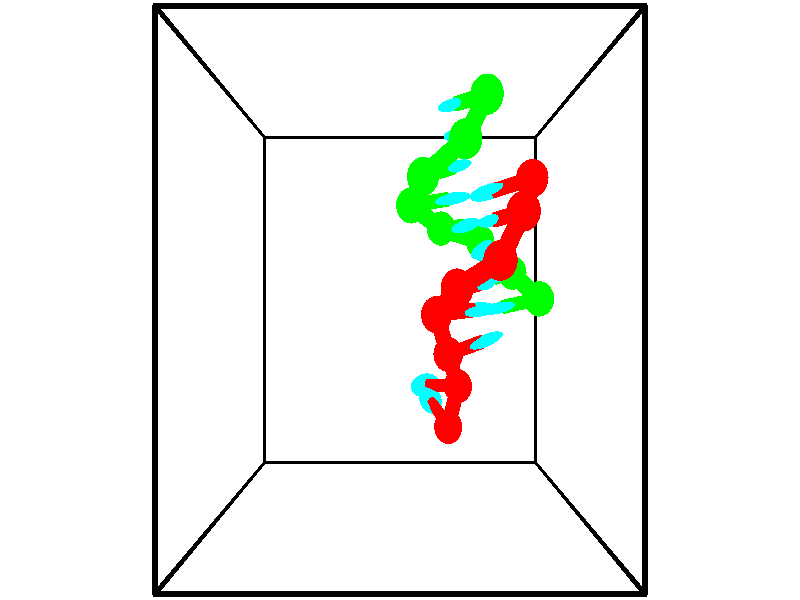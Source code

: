 // switches for output
#declare DRAW_BASES = 1; // possible values are 0, 1; only relevant for DNA ribbons
#declare DRAW_BASES_TYPE = 3; // possible values are 1, 2, 3; only relevant for DNA ribbons
#declare DRAW_FOG = 0; // set to 1 to enable fog

#include "colors.inc"

#include "transforms.inc"
background { rgb <1, 1, 1>}

#default {
   normal{
       ripples 0.25
       frequency 0.20
       turbulence 0.2
       lambda 5
   }
	finish {
		phong 0.1
		phong_size 40.
	}
}

// original window dimensions: 1024x640


// camera settings

camera {
	sky <-0, 1, 0>
	up <-0, 1, 0>
	right 1.6 * <1, 0, 0>
	location <2.5, 2.5, 11.1562>
	look_at <2.5, 2.5, 2.5>
	direction <0, 0, -8.6562>
	angle 67.0682
}


# declare cpy_camera_pos = <2.5, 2.5, 11.1562>;
# if (DRAW_FOG = 1)
fog {
	fog_type 2
	up vnormalize(cpy_camera_pos)
	color rgbt<1,1,1,0.3>
	distance 1e-5
	fog_alt 3e-3
	fog_offset 4
}
# end


// LIGHTS

# declare lum = 6;
global_settings {
	ambient_light rgb lum * <0.05, 0.05, 0.05>
	max_trace_level 15
}# declare cpy_direct_light_amount = 0.25;
light_source
{	1000 * <-1, -1, 1>,
	rgb lum * cpy_direct_light_amount
	parallel
}

light_source
{	1000 * <1, 1, -1>,
	rgb lum * cpy_direct_light_amount
	parallel
}

// strand 0

// nucleotide -1

// particle -1
sphere {
	<3.366554, 0.594507, 0.289388> 0.250000
	pigment { color rgbt <1,0,0,0> }
	no_shadow
}
cylinder {
	<3.199413, 0.788429, -0.017952>,  <3.099129, 0.904783, -0.202356>, 0.100000
	pigment { color rgbt <1,0,0,0> }
	no_shadow
}
cylinder {
	<3.199413, 0.788429, -0.017952>,  <3.366554, 0.594507, 0.289388>, 0.100000
	pigment { color rgbt <1,0,0,0> }
	no_shadow
}

// particle -1
sphere {
	<3.199413, 0.788429, -0.017952> 0.100000
	pigment { color rgbt <1,0,0,0> }
	no_shadow
}
sphere {
	0, 1
	scale<0.080000,0.200000,0.300000>
	matrix <-0.428400, 0.640653, 0.637210,
		0.801170, 0.595421, -0.060008,
		-0.417853, 0.484806, -0.768350,
		3.074057, 0.933871, -0.248457>
	pigment { color rgbt <0,1,1,0> }
	no_shadow
}
cylinder {
	<3.530784, 1.223580, 0.411701>,  <3.366554, 0.594507, 0.289388>, 0.130000
	pigment { color rgbt <1,0,0,0> }
	no_shadow
}

// nucleotide -1

// particle -1
sphere {
	<3.530784, 1.223580, 0.411701> 0.250000
	pigment { color rgbt <1,0,0,0> }
	no_shadow
}
cylinder {
	<3.203846, 1.203629, 0.182106>,  <3.007683, 1.191658, 0.044349>, 0.100000
	pigment { color rgbt <1,0,0,0> }
	no_shadow
}
cylinder {
	<3.203846, 1.203629, 0.182106>,  <3.530784, 1.223580, 0.411701>, 0.100000
	pigment { color rgbt <1,0,0,0> }
	no_shadow
}

// particle -1
sphere {
	<3.203846, 1.203629, 0.182106> 0.100000
	pigment { color rgbt <1,0,0,0> }
	no_shadow
}
sphere {
	0, 1
	scale<0.080000,0.200000,0.300000>
	matrix <-0.505088, 0.541336, 0.672192,
		0.277191, 0.839326, -0.467651,
		-0.817344, -0.049879, -0.573987,
		2.958643, 1.188665, 0.009910>
	pigment { color rgbt <0,1,1,0> }
	no_shadow
}
cylinder {
	<3.320843, 1.727550, 0.871404>,  <3.530784, 1.223580, 0.411701>, 0.130000
	pigment { color rgbt <1,0,0,0> }
	no_shadow
}

// nucleotide -1

// particle -1
sphere {
	<3.320843, 1.727550, 0.871404> 0.250000
	pigment { color rgbt <1,0,0,0> }
	no_shadow
}
cylinder {
	<3.662567, 1.849899, 1.039497>,  <3.867602, 1.923309, 1.140353>, 0.100000
	pigment { color rgbt <1,0,0,0> }
	no_shadow
}
cylinder {
	<3.662567, 1.849899, 1.039497>,  <3.320843, 1.727550, 0.871404>, 0.100000
	pigment { color rgbt <1,0,0,0> }
	no_shadow
}

// particle -1
sphere {
	<3.662567, 1.849899, 1.039497> 0.100000
	pigment { color rgbt <1,0,0,0> }
	no_shadow
}
sphere {
	0, 1
	scale<0.080000,0.200000,0.300000>
	matrix <-0.373583, 0.923479, 0.087302,
		-0.361373, -0.231575, 0.903207,
		0.854310, 0.305874, 0.420233,
		3.918860, 1.941662, 1.165567>
	pigment { color rgbt <0,1,1,0> }
	no_shadow
}
cylinder {
	<3.089404, 2.302414, 1.411106>,  <3.320843, 1.727550, 0.871404>, 0.130000
	pigment { color rgbt <1,0,0,0> }
	no_shadow
}

// nucleotide -1

// particle -1
sphere {
	<3.089404, 2.302414, 1.411106> 0.250000
	pigment { color rgbt <1,0,0,0> }
	no_shadow
}
cylinder {
	<3.481331, 2.341591, 1.341400>,  <3.716487, 2.365097, 1.299577>, 0.100000
	pigment { color rgbt <1,0,0,0> }
	no_shadow
}
cylinder {
	<3.481331, 2.341591, 1.341400>,  <3.089404, 2.302414, 1.411106>, 0.100000
	pigment { color rgbt <1,0,0,0> }
	no_shadow
}

// particle -1
sphere {
	<3.481331, 2.341591, 1.341400> 0.100000
	pigment { color rgbt <1,0,0,0> }
	no_shadow
}
sphere {
	0, 1
	scale<0.080000,0.200000,0.300000>
	matrix <-0.043059, 0.954693, 0.294459,
		0.195208, -0.281012, 0.939641,
		0.979816, 0.097941, -0.174263,
		3.775276, 2.370973, 1.289121>
	pigment { color rgbt <0,1,1,0> }
	no_shadow
}
cylinder {
	<3.367307, 2.648781, 1.986479>,  <3.089404, 2.302414, 1.411106>, 0.130000
	pigment { color rgbt <1,0,0,0> }
	no_shadow
}

// nucleotide -1

// particle -1
sphere {
	<3.367307, 2.648781, 1.986479> 0.250000
	pigment { color rgbt <1,0,0,0> }
	no_shadow
}
cylinder {
	<3.609844, 2.686028, 1.670586>,  <3.755367, 2.708375, 1.481050>, 0.100000
	pigment { color rgbt <1,0,0,0> }
	no_shadow
}
cylinder {
	<3.609844, 2.686028, 1.670586>,  <3.367307, 2.648781, 1.986479>, 0.100000
	pigment { color rgbt <1,0,0,0> }
	no_shadow
}

// particle -1
sphere {
	<3.609844, 2.686028, 1.670586> 0.100000
	pigment { color rgbt <1,0,0,0> }
	no_shadow
}
sphere {
	0, 1
	scale<0.080000,0.200000,0.300000>
	matrix <0.040433, 0.988226, 0.147564,
		0.794175, -0.121406, 0.595439,
		0.606344, 0.093116, -0.789732,
		3.791747, 2.713962, 1.433666>
	pigment { color rgbt <0,1,1,0> }
	no_shadow
}
cylinder {
	<3.977621, 2.985044, 2.270689>,  <3.367307, 2.648781, 1.986479>, 0.130000
	pigment { color rgbt <1,0,0,0> }
	no_shadow
}

// nucleotide -1

// particle -1
sphere {
	<3.977621, 2.985044, 2.270689> 0.250000
	pigment { color rgbt <1,0,0,0> }
	no_shadow
}
cylinder {
	<3.923527, 3.028923, 1.876801>,  <3.891070, 3.055250, 1.640467>, 0.100000
	pigment { color rgbt <1,0,0,0> }
	no_shadow
}
cylinder {
	<3.923527, 3.028923, 1.876801>,  <3.977621, 2.985044, 2.270689>, 0.100000
	pigment { color rgbt <1,0,0,0> }
	no_shadow
}

// particle -1
sphere {
	<3.923527, 3.028923, 1.876801> 0.100000
	pigment { color rgbt <1,0,0,0> }
	no_shadow
}
sphere {
	0, 1
	scale<0.080000,0.200000,0.300000>
	matrix <0.143456, 0.985548, 0.090089,
		0.980373, -0.129081, -0.149017,
		-0.135235, 0.109698, -0.984722,
		3.882956, 3.061832, 1.581384>
	pigment { color rgbt <0,1,1,0> }
	no_shadow
}
cylinder {
	<4.329154, 3.595244, 2.218417>,  <3.977621, 2.985044, 2.270689>, 0.130000
	pigment { color rgbt <1,0,0,0> }
	no_shadow
}

// nucleotide -1

// particle -1
sphere {
	<4.329154, 3.595244, 2.218417> 0.250000
	pigment { color rgbt <1,0,0,0> }
	no_shadow
}
cylinder {
	<4.118050, 3.566711, 1.879860>,  <3.991387, 3.549592, 1.676726>, 0.100000
	pigment { color rgbt <1,0,0,0> }
	no_shadow
}
cylinder {
	<4.118050, 3.566711, 1.879860>,  <4.329154, 3.595244, 2.218417>, 0.100000
	pigment { color rgbt <1,0,0,0> }
	no_shadow
}

// particle -1
sphere {
	<4.118050, 3.566711, 1.879860> 0.100000
	pigment { color rgbt <1,0,0,0> }
	no_shadow
}
sphere {
	0, 1
	scale<0.080000,0.200000,0.300000>
	matrix <-0.123921, 0.992272, -0.006356,
		0.840305, 0.101531, -0.532521,
		-0.527760, -0.071332, -0.846393,
		3.959722, 3.545312, 1.625942>
	pigment { color rgbt <0,1,1,0> }
	no_shadow
}
cylinder {
	<4.568932, 4.086012, 1.701537>,  <4.329154, 3.595244, 2.218417>, 0.130000
	pigment { color rgbt <1,0,0,0> }
	no_shadow
}

// nucleotide -1

// particle -1
sphere {
	<4.568932, 4.086012, 1.701537> 0.250000
	pigment { color rgbt <1,0,0,0> }
	no_shadow
}
cylinder {
	<4.192146, 3.998283, 1.599869>,  <3.966075, 3.945646, 1.538868>, 0.100000
	pigment { color rgbt <1,0,0,0> }
	no_shadow
}
cylinder {
	<4.192146, 3.998283, 1.599869>,  <4.568932, 4.086012, 1.701537>, 0.100000
	pigment { color rgbt <1,0,0,0> }
	no_shadow
}

// particle -1
sphere {
	<4.192146, 3.998283, 1.599869> 0.100000
	pigment { color rgbt <1,0,0,0> }
	no_shadow
}
sphere {
	0, 1
	scale<0.080000,0.200000,0.300000>
	matrix <-0.154390, 0.955295, -0.252139,
		0.298108, -0.198265, -0.933714,
		-0.941963, -0.219321, -0.254172,
		3.909557, 3.932487, 1.523617>
	pigment { color rgbt <0,1,1,0> }
	no_shadow
}
// strand 1

// nucleotide -1

// particle -1
sphere {
	<3.807986, 5.079463, 2.070127> 0.250000
	pigment { color rgbt <0,1,0,0> }
	no_shadow
}
cylinder {
	<3.546834, 5.088371, 1.767273>,  <3.390143, 5.093716, 1.585561>, 0.100000
	pigment { color rgbt <0,1,0,0> }
	no_shadow
}
cylinder {
	<3.546834, 5.088371, 1.767273>,  <3.807986, 5.079463, 2.070127>, 0.100000
	pigment { color rgbt <0,1,0,0> }
	no_shadow
}

// particle -1
sphere {
	<3.546834, 5.088371, 1.767273> 0.100000
	pigment { color rgbt <0,1,0,0> }
	no_shadow
}
sphere {
	0, 1
	scale<0.080000,0.200000,0.300000>
	matrix <0.167548, -0.970562, -0.173026,
		-0.738699, -0.239821, 0.629928,
		-0.652879, 0.022271, -0.757135,
		3.350970, 5.095053, 1.540132>
	pigment { color rgbt <0,1,1,0> }
	no_shadow
}
cylinder {
	<3.475519, 4.499638, 2.164856>,  <3.807986, 5.079463, 2.070127>, 0.130000
	pigment { color rgbt <0,1,0,0> }
	no_shadow
}

// nucleotide -1

// particle -1
sphere {
	<3.475519, 4.499638, 2.164856> 0.250000
	pigment { color rgbt <0,1,0,0> }
	no_shadow
}
cylinder {
	<3.434348, 4.608482, 1.782158>,  <3.409646, 4.673789, 1.552539>, 0.100000
	pigment { color rgbt <0,1,0,0> }
	no_shadow
}
cylinder {
	<3.434348, 4.608482, 1.782158>,  <3.475519, 4.499638, 2.164856>, 0.100000
	pigment { color rgbt <0,1,0,0> }
	no_shadow
}

// particle -1
sphere {
	<3.434348, 4.608482, 1.782158> 0.100000
	pigment { color rgbt <0,1,0,0> }
	no_shadow
}
sphere {
	0, 1
	scale<0.080000,0.200000,0.300000>
	matrix <0.062366, -0.958196, -0.279233,
		-0.992732, -0.088409, 0.081654,
		-0.102927, 0.272111, -0.956745,
		3.403470, 4.690116, 1.495134>
	pigment { color rgbt <0,1,1,0> }
	no_shadow
}
cylinder {
	<2.860323, 4.110159, 1.720074>,  <3.475519, 4.499638, 2.164856>, 0.130000
	pigment { color rgbt <0,1,0,0> }
	no_shadow
}

// nucleotide -1

// particle -1
sphere {
	<2.860323, 4.110159, 1.720074> 0.250000
	pigment { color rgbt <0,1,0,0> }
	no_shadow
}
cylinder {
	<3.174277, 4.223289, 1.499542>,  <3.362650, 4.291168, 1.367223>, 0.100000
	pigment { color rgbt <0,1,0,0> }
	no_shadow
}
cylinder {
	<3.174277, 4.223289, 1.499542>,  <2.860323, 4.110159, 1.720074>, 0.100000
	pigment { color rgbt <0,1,0,0> }
	no_shadow
}

// particle -1
sphere {
	<3.174277, 4.223289, 1.499542> 0.100000
	pigment { color rgbt <0,1,0,0> }
	no_shadow
}
sphere {
	0, 1
	scale<0.080000,0.200000,0.300000>
	matrix <0.219811, -0.958977, -0.179015,
		-0.579342, 0.019318, -0.814855,
		0.784886, 0.282825, -0.551330,
		3.409743, 4.308137, 1.334143>
	pigment { color rgbt <0,1,1,0> }
	no_shadow
}
cylinder {
	<2.685539, 3.814857, 1.086386>,  <2.860323, 4.110159, 1.720074>, 0.130000
	pigment { color rgbt <0,1,0,0> }
	no_shadow
}

// nucleotide -1

// particle -1
sphere {
	<2.685539, 3.814857, 1.086386> 0.250000
	pigment { color rgbt <0,1,0,0> }
	no_shadow
}
cylinder {
	<3.065274, 3.851959, 1.206490>,  <3.293115, 3.874221, 1.278552>, 0.100000
	pigment { color rgbt <0,1,0,0> }
	no_shadow
}
cylinder {
	<3.065274, 3.851959, 1.206490>,  <2.685539, 3.814857, 1.086386>, 0.100000
	pigment { color rgbt <0,1,0,0> }
	no_shadow
}

// particle -1
sphere {
	<3.065274, 3.851959, 1.206490> 0.100000
	pigment { color rgbt <0,1,0,0> }
	no_shadow
}
sphere {
	0, 1
	scale<0.080000,0.200000,0.300000>
	matrix <0.166976, -0.958302, -0.231895,
		0.266230, 0.270283, -0.925240,
		0.949337, 0.092756, 0.300260,
		3.350075, 3.879786, 1.296567>
	pigment { color rgbt <0,1,1,0> }
	no_shadow
}
cylinder {
	<3.223792, 3.547425, 0.529647>,  <2.685539, 3.814857, 1.086386>, 0.130000
	pigment { color rgbt <0,1,0,0> }
	no_shadow
}

// nucleotide -1

// particle -1
sphere {
	<3.223792, 3.547425, 0.529647> 0.250000
	pigment { color rgbt <0,1,0,0> }
	no_shadow
}
cylinder {
	<3.432246, 3.538162, 0.870911>,  <3.557319, 3.532605, 1.075669>, 0.100000
	pigment { color rgbt <0,1,0,0> }
	no_shadow
}
cylinder {
	<3.432246, 3.538162, 0.870911>,  <3.223792, 3.547425, 0.529647>, 0.100000
	pigment { color rgbt <0,1,0,0> }
	no_shadow
}

// particle -1
sphere {
	<3.432246, 3.538162, 0.870911> 0.100000
	pigment { color rgbt <0,1,0,0> }
	no_shadow
}
sphere {
	0, 1
	scale<0.080000,0.200000,0.300000>
	matrix <0.349460, -0.906205, -0.238056,
		0.778650, 0.422204, -0.464164,
		0.521136, -0.023156, 0.853159,
		3.588587, 3.531215, 1.126858>
	pigment { color rgbt <0,1,1,0> }
	no_shadow
}
cylinder {
	<3.929385, 3.374301, 0.372110>,  <3.223792, 3.547425, 0.529647>, 0.130000
	pigment { color rgbt <0,1,0,0> }
	no_shadow
}

// nucleotide -1

// particle -1
sphere {
	<3.929385, 3.374301, 0.372110> 0.250000
	pigment { color rgbt <0,1,0,0> }
	no_shadow
}
cylinder {
	<3.894580, 3.278152, 0.758820>,  <3.873697, 3.220463, 0.990845>, 0.100000
	pigment { color rgbt <0,1,0,0> }
	no_shadow
}
cylinder {
	<3.894580, 3.278152, 0.758820>,  <3.929385, 3.374301, 0.372110>, 0.100000
	pigment { color rgbt <0,1,0,0> }
	no_shadow
}

// particle -1
sphere {
	<3.894580, 3.278152, 0.758820> 0.100000
	pigment { color rgbt <0,1,0,0> }
	no_shadow
}
sphere {
	0, 1
	scale<0.080000,0.200000,0.300000>
	matrix <0.527096, -0.834594, -0.160068,
		0.845339, 0.495654, 0.199320,
		-0.087012, -0.240372, 0.966773,
		3.868476, 3.206041, 1.048851>
	pigment { color rgbt <0,1,1,0> }
	no_shadow
}
cylinder {
	<4.500818, 2.902607, 0.391907>,  <3.929385, 3.374301, 0.372110>, 0.130000
	pigment { color rgbt <0,1,0,0> }
	no_shadow
}

// nucleotide -1

// particle -1
sphere {
	<4.500818, 2.902607, 0.391907> 0.250000
	pigment { color rgbt <0,1,0,0> }
	no_shadow
}
cylinder {
	<4.262982, 2.848839, 0.708992>,  <4.120281, 2.816578, 0.899243>, 0.100000
	pigment { color rgbt <0,1,0,0> }
	no_shadow
}
cylinder {
	<4.262982, 2.848839, 0.708992>,  <4.500818, 2.902607, 0.391907>, 0.100000
	pigment { color rgbt <0,1,0,0> }
	no_shadow
}

// particle -1
sphere {
	<4.262982, 2.848839, 0.708992> 0.100000
	pigment { color rgbt <0,1,0,0> }
	no_shadow
}
sphere {
	0, 1
	scale<0.080000,0.200000,0.300000>
	matrix <0.193709, -0.980834, -0.021026,
		0.780346, 0.141054, 0.609232,
		-0.594590, -0.134422, 0.792713,
		4.084605, 2.808512, 0.946806>
	pigment { color rgbt <0,1,1,0> }
	no_shadow
}
cylinder {
	<4.855396, 2.516908, 0.931068>,  <4.500818, 2.902607, 0.391907>, 0.130000
	pigment { color rgbt <0,1,0,0> }
	no_shadow
}

// nucleotide -1

// particle -1
sphere {
	<4.855396, 2.516908, 0.931068> 0.250000
	pigment { color rgbt <0,1,0,0> }
	no_shadow
}
cylinder {
	<4.462321, 2.443108, 0.937820>,  <4.226476, 2.398827, 0.941872>, 0.100000
	pigment { color rgbt <0,1,0,0> }
	no_shadow
}
cylinder {
	<4.462321, 2.443108, 0.937820>,  <4.855396, 2.516908, 0.931068>, 0.100000
	pigment { color rgbt <0,1,0,0> }
	no_shadow
}

// particle -1
sphere {
	<4.462321, 2.443108, 0.937820> 0.100000
	pigment { color rgbt <0,1,0,0> }
	no_shadow
}
sphere {
	0, 1
	scale<0.080000,0.200000,0.300000>
	matrix <0.184733, -0.982698, 0.013359,
		0.014126, 0.016246, 0.999768,
		-0.982687, -0.184501, 0.016882,
		4.167515, 2.387757, 0.942885>
	pigment { color rgbt <0,1,1,0> }
	no_shadow
}
// box output
cylinder {
	<0.000000, 0.000000, 0.000000>,  <5.000000, 0.000000, 0.000000>, 0.025000
	pigment { color rgbt <0,0,0,0> }
	no_shadow
}
cylinder {
	<0.000000, 0.000000, 0.000000>,  <0.000000, 5.000000, 0.000000>, 0.025000
	pigment { color rgbt <0,0,0,0> }
	no_shadow
}
cylinder {
	<0.000000, 0.000000, 0.000000>,  <0.000000, 0.000000, 5.000000>, 0.025000
	pigment { color rgbt <0,0,0,0> }
	no_shadow
}
cylinder {
	<5.000000, 5.000000, 5.000000>,  <0.000000, 5.000000, 5.000000>, 0.025000
	pigment { color rgbt <0,0,0,0> }
	no_shadow
}
cylinder {
	<5.000000, 5.000000, 5.000000>,  <5.000000, 0.000000, 5.000000>, 0.025000
	pigment { color rgbt <0,0,0,0> }
	no_shadow
}
cylinder {
	<5.000000, 5.000000, 5.000000>,  <5.000000, 5.000000, 0.000000>, 0.025000
	pigment { color rgbt <0,0,0,0> }
	no_shadow
}
cylinder {
	<0.000000, 0.000000, 5.000000>,  <0.000000, 5.000000, 5.000000>, 0.025000
	pigment { color rgbt <0,0,0,0> }
	no_shadow
}
cylinder {
	<0.000000, 0.000000, 5.000000>,  <5.000000, 0.000000, 5.000000>, 0.025000
	pigment { color rgbt <0,0,0,0> }
	no_shadow
}
cylinder {
	<5.000000, 5.000000, 0.000000>,  <0.000000, 5.000000, 0.000000>, 0.025000
	pigment { color rgbt <0,0,0,0> }
	no_shadow
}
cylinder {
	<5.000000, 5.000000, 0.000000>,  <5.000000, 0.000000, 0.000000>, 0.025000
	pigment { color rgbt <0,0,0,0> }
	no_shadow
}
cylinder {
	<5.000000, 0.000000, 5.000000>,  <5.000000, 0.000000, 0.000000>, 0.025000
	pigment { color rgbt <0,0,0,0> }
	no_shadow
}
cylinder {
	<0.000000, 5.000000, 0.000000>,  <0.000000, 5.000000, 5.000000>, 0.025000
	pigment { color rgbt <0,0,0,0> }
	no_shadow
}
// end of box output

